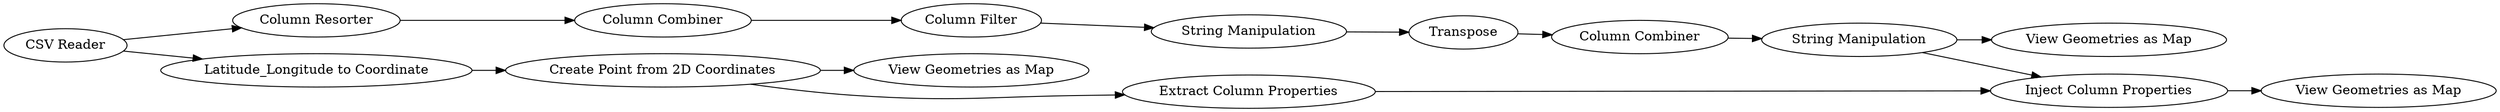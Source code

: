 digraph {
	"-6464080327366963780_826" [label="Inject Column Properties"]
	"-6464080327366963780_790" [label="Column Combiner"]
	"-6464080327366963780_784" [label="View Geometries as Map"]
	"-6464080327366963780_793" [label="Column Filter"]
	"-6464080327366963780_796" [label="String Manipulation"]
	"-6464080327366963780_797" [label="View Geometries as Map"]
	"-6464080327366963780_794" [label=Transpose]
	"-6464080327366963780_827" [label="View Geometries as Map"]
	"-6464080327366963780_791" [label="Column Resorter"]
	"-6464080327366963780_783" [label="Latitude_Longitude to Coordinate"]
	"-6464080327366963780_787" [label="Create Point from 2D Coordinates"]
	"-6464080327366963780_795" [label="Column Combiner"]
	"-6464080327366963780_825" [label="Extract Column Properties"]
	"-6464080327366963780_792" [label="String Manipulation"]
	"-6464080327366963780_1" [label="CSV Reader"]
	"-6464080327366963780_790" -> "-6464080327366963780_793"
	"-6464080327366963780_1" -> "-6464080327366963780_791"
	"-6464080327366963780_791" -> "-6464080327366963780_790"
	"-6464080327366963780_793" -> "-6464080327366963780_792"
	"-6464080327366963780_796" -> "-6464080327366963780_826"
	"-6464080327366963780_796" -> "-6464080327366963780_797"
	"-6464080327366963780_795" -> "-6464080327366963780_796"
	"-6464080327366963780_787" -> "-6464080327366963780_825"
	"-6464080327366963780_1" -> "-6464080327366963780_783"
	"-6464080327366963780_826" -> "-6464080327366963780_827"
	"-6464080327366963780_787" -> "-6464080327366963780_784"
	"-6464080327366963780_792" -> "-6464080327366963780_794"
	"-6464080327366963780_783" -> "-6464080327366963780_787"
	"-6464080327366963780_794" -> "-6464080327366963780_795"
	"-6464080327366963780_825" -> "-6464080327366963780_826"
	rankdir=LR
}
